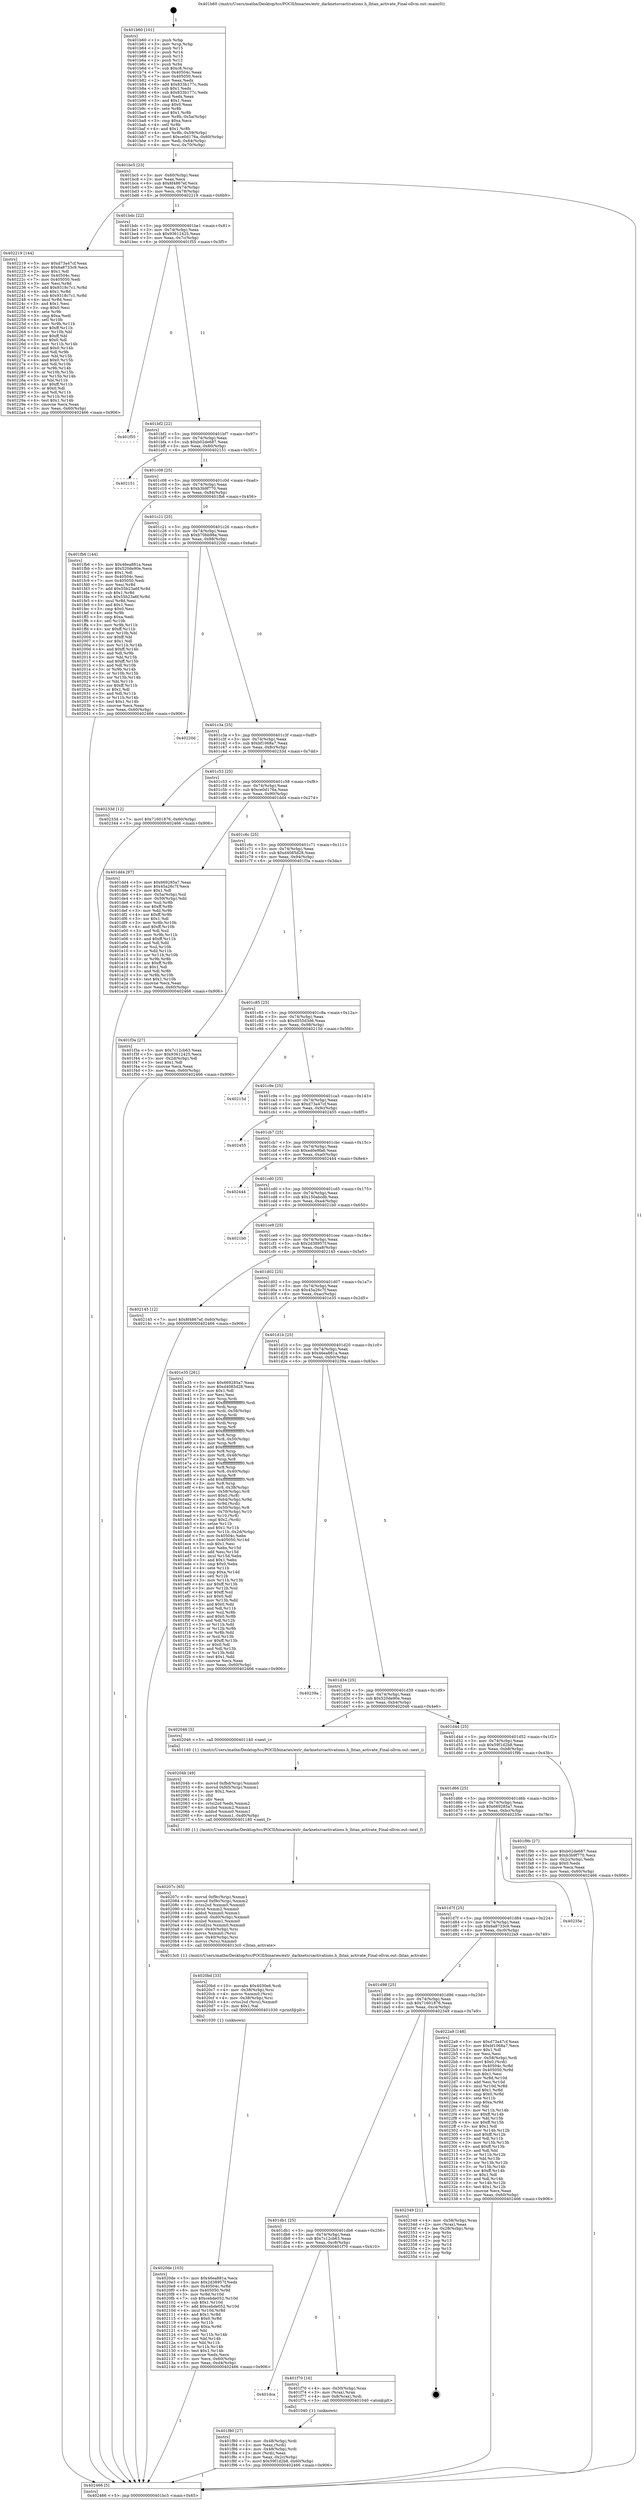 digraph "0x401b60" {
  label = "0x401b60 (/mnt/c/Users/mathe/Desktop/tcc/POCII/binaries/extr_darknetsrcactivations.h_lhtan_activate_Final-ollvm.out::main(0))"
  labelloc = "t"
  node[shape=record]

  Entry [label="",width=0.3,height=0.3,shape=circle,fillcolor=black,style=filled]
  "0x401bc5" [label="{
     0x401bc5 [23]\l
     | [instrs]\l
     &nbsp;&nbsp;0x401bc5 \<+3\>: mov -0x60(%rbp),%eax\l
     &nbsp;&nbsp;0x401bc8 \<+2\>: mov %eax,%ecx\l
     &nbsp;&nbsp;0x401bca \<+6\>: sub $0x8f4867ef,%ecx\l
     &nbsp;&nbsp;0x401bd0 \<+3\>: mov %eax,-0x74(%rbp)\l
     &nbsp;&nbsp;0x401bd3 \<+3\>: mov %ecx,-0x78(%rbp)\l
     &nbsp;&nbsp;0x401bd6 \<+6\>: je 0000000000402219 \<main+0x6b9\>\l
  }"]
  "0x402219" [label="{
     0x402219 [144]\l
     | [instrs]\l
     &nbsp;&nbsp;0x402219 \<+5\>: mov $0xd73a47cf,%eax\l
     &nbsp;&nbsp;0x40221e \<+5\>: mov $0x6a8733c9,%ecx\l
     &nbsp;&nbsp;0x402223 \<+2\>: mov $0x1,%dl\l
     &nbsp;&nbsp;0x402225 \<+7\>: mov 0x40504c,%esi\l
     &nbsp;&nbsp;0x40222c \<+7\>: mov 0x405050,%edi\l
     &nbsp;&nbsp;0x402233 \<+3\>: mov %esi,%r8d\l
     &nbsp;&nbsp;0x402236 \<+7\>: add $0x9318c7c1,%r8d\l
     &nbsp;&nbsp;0x40223d \<+4\>: sub $0x1,%r8d\l
     &nbsp;&nbsp;0x402241 \<+7\>: sub $0x9318c7c1,%r8d\l
     &nbsp;&nbsp;0x402248 \<+4\>: imul %r8d,%esi\l
     &nbsp;&nbsp;0x40224c \<+3\>: and $0x1,%esi\l
     &nbsp;&nbsp;0x40224f \<+3\>: cmp $0x0,%esi\l
     &nbsp;&nbsp;0x402252 \<+4\>: sete %r9b\l
     &nbsp;&nbsp;0x402256 \<+3\>: cmp $0xa,%edi\l
     &nbsp;&nbsp;0x402259 \<+4\>: setl %r10b\l
     &nbsp;&nbsp;0x40225d \<+3\>: mov %r9b,%r11b\l
     &nbsp;&nbsp;0x402260 \<+4\>: xor $0xff,%r11b\l
     &nbsp;&nbsp;0x402264 \<+3\>: mov %r10b,%bl\l
     &nbsp;&nbsp;0x402267 \<+3\>: xor $0xff,%bl\l
     &nbsp;&nbsp;0x40226a \<+3\>: xor $0x0,%dl\l
     &nbsp;&nbsp;0x40226d \<+3\>: mov %r11b,%r14b\l
     &nbsp;&nbsp;0x402270 \<+4\>: and $0x0,%r14b\l
     &nbsp;&nbsp;0x402274 \<+3\>: and %dl,%r9b\l
     &nbsp;&nbsp;0x402277 \<+3\>: mov %bl,%r15b\l
     &nbsp;&nbsp;0x40227a \<+4\>: and $0x0,%r15b\l
     &nbsp;&nbsp;0x40227e \<+3\>: and %dl,%r10b\l
     &nbsp;&nbsp;0x402281 \<+3\>: or %r9b,%r14b\l
     &nbsp;&nbsp;0x402284 \<+3\>: or %r10b,%r15b\l
     &nbsp;&nbsp;0x402287 \<+3\>: xor %r15b,%r14b\l
     &nbsp;&nbsp;0x40228a \<+3\>: or %bl,%r11b\l
     &nbsp;&nbsp;0x40228d \<+4\>: xor $0xff,%r11b\l
     &nbsp;&nbsp;0x402291 \<+3\>: or $0x0,%dl\l
     &nbsp;&nbsp;0x402294 \<+3\>: and %dl,%r11b\l
     &nbsp;&nbsp;0x402297 \<+3\>: or %r11b,%r14b\l
     &nbsp;&nbsp;0x40229a \<+4\>: test $0x1,%r14b\l
     &nbsp;&nbsp;0x40229e \<+3\>: cmovne %ecx,%eax\l
     &nbsp;&nbsp;0x4022a1 \<+3\>: mov %eax,-0x60(%rbp)\l
     &nbsp;&nbsp;0x4022a4 \<+5\>: jmp 0000000000402466 \<main+0x906\>\l
  }"]
  "0x401bdc" [label="{
     0x401bdc [22]\l
     | [instrs]\l
     &nbsp;&nbsp;0x401bdc \<+5\>: jmp 0000000000401be1 \<main+0x81\>\l
     &nbsp;&nbsp;0x401be1 \<+3\>: mov -0x74(%rbp),%eax\l
     &nbsp;&nbsp;0x401be4 \<+5\>: sub $0x93612425,%eax\l
     &nbsp;&nbsp;0x401be9 \<+3\>: mov %eax,-0x7c(%rbp)\l
     &nbsp;&nbsp;0x401bec \<+6\>: je 0000000000401f55 \<main+0x3f5\>\l
  }"]
  Exit [label="",width=0.3,height=0.3,shape=circle,fillcolor=black,style=filled,peripheries=2]
  "0x401f55" [label="{
     0x401f55\l
  }", style=dashed]
  "0x401bf2" [label="{
     0x401bf2 [22]\l
     | [instrs]\l
     &nbsp;&nbsp;0x401bf2 \<+5\>: jmp 0000000000401bf7 \<main+0x97\>\l
     &nbsp;&nbsp;0x401bf7 \<+3\>: mov -0x74(%rbp),%eax\l
     &nbsp;&nbsp;0x401bfa \<+5\>: sub $0xb02de687,%eax\l
     &nbsp;&nbsp;0x401bff \<+3\>: mov %eax,-0x80(%rbp)\l
     &nbsp;&nbsp;0x401c02 \<+6\>: je 0000000000402151 \<main+0x5f1\>\l
  }"]
  "0x4020de" [label="{
     0x4020de [103]\l
     | [instrs]\l
     &nbsp;&nbsp;0x4020de \<+5\>: mov $0x46ea881a,%ecx\l
     &nbsp;&nbsp;0x4020e3 \<+5\>: mov $0x2d38957f,%edx\l
     &nbsp;&nbsp;0x4020e8 \<+8\>: mov 0x40504c,%r8d\l
     &nbsp;&nbsp;0x4020f0 \<+8\>: mov 0x405050,%r9d\l
     &nbsp;&nbsp;0x4020f8 \<+3\>: mov %r8d,%r10d\l
     &nbsp;&nbsp;0x4020fb \<+7\>: sub $0xcebde052,%r10d\l
     &nbsp;&nbsp;0x402102 \<+4\>: sub $0x1,%r10d\l
     &nbsp;&nbsp;0x402106 \<+7\>: add $0xcebde052,%r10d\l
     &nbsp;&nbsp;0x40210d \<+4\>: imul %r10d,%r8d\l
     &nbsp;&nbsp;0x402111 \<+4\>: and $0x1,%r8d\l
     &nbsp;&nbsp;0x402115 \<+4\>: cmp $0x0,%r8d\l
     &nbsp;&nbsp;0x402119 \<+4\>: sete %r11b\l
     &nbsp;&nbsp;0x40211d \<+4\>: cmp $0xa,%r9d\l
     &nbsp;&nbsp;0x402121 \<+3\>: setl %bl\l
     &nbsp;&nbsp;0x402124 \<+3\>: mov %r11b,%r14b\l
     &nbsp;&nbsp;0x402127 \<+3\>: and %bl,%r14b\l
     &nbsp;&nbsp;0x40212a \<+3\>: xor %bl,%r11b\l
     &nbsp;&nbsp;0x40212d \<+3\>: or %r11b,%r14b\l
     &nbsp;&nbsp;0x402130 \<+4\>: test $0x1,%r14b\l
     &nbsp;&nbsp;0x402134 \<+3\>: cmovne %edx,%ecx\l
     &nbsp;&nbsp;0x402137 \<+3\>: mov %ecx,-0x60(%rbp)\l
     &nbsp;&nbsp;0x40213a \<+6\>: mov %eax,-0xd4(%rbp)\l
     &nbsp;&nbsp;0x402140 \<+5\>: jmp 0000000000402466 \<main+0x906\>\l
  }"]
  "0x402151" [label="{
     0x402151\l
  }", style=dashed]
  "0x401c08" [label="{
     0x401c08 [25]\l
     | [instrs]\l
     &nbsp;&nbsp;0x401c08 \<+5\>: jmp 0000000000401c0d \<main+0xad\>\l
     &nbsp;&nbsp;0x401c0d \<+3\>: mov -0x74(%rbp),%eax\l
     &nbsp;&nbsp;0x401c10 \<+5\>: sub $0xb3b9f770,%eax\l
     &nbsp;&nbsp;0x401c15 \<+6\>: mov %eax,-0x84(%rbp)\l
     &nbsp;&nbsp;0x401c1b \<+6\>: je 0000000000401fb6 \<main+0x456\>\l
  }"]
  "0x4020bd" [label="{
     0x4020bd [33]\l
     | [instrs]\l
     &nbsp;&nbsp;0x4020bd \<+10\>: movabs $0x4030e6,%rdi\l
     &nbsp;&nbsp;0x4020c7 \<+4\>: mov -0x38(%rbp),%rsi\l
     &nbsp;&nbsp;0x4020cb \<+4\>: movss %xmm0,(%rsi)\l
     &nbsp;&nbsp;0x4020cf \<+4\>: mov -0x38(%rbp),%rsi\l
     &nbsp;&nbsp;0x4020d3 \<+4\>: cvtss2sd (%rsi),%xmm0\l
     &nbsp;&nbsp;0x4020d7 \<+2\>: mov $0x1,%al\l
     &nbsp;&nbsp;0x4020d9 \<+5\>: call 0000000000401030 \<printf@plt\>\l
     | [calls]\l
     &nbsp;&nbsp;0x401030 \{1\} (unknown)\l
  }"]
  "0x401fb6" [label="{
     0x401fb6 [144]\l
     | [instrs]\l
     &nbsp;&nbsp;0x401fb6 \<+5\>: mov $0x46ea881a,%eax\l
     &nbsp;&nbsp;0x401fbb \<+5\>: mov $0x520de90e,%ecx\l
     &nbsp;&nbsp;0x401fc0 \<+2\>: mov $0x1,%dl\l
     &nbsp;&nbsp;0x401fc2 \<+7\>: mov 0x40504c,%esi\l
     &nbsp;&nbsp;0x401fc9 \<+7\>: mov 0x405050,%edi\l
     &nbsp;&nbsp;0x401fd0 \<+3\>: mov %esi,%r8d\l
     &nbsp;&nbsp;0x401fd3 \<+7\>: add $0x55b23a6f,%r8d\l
     &nbsp;&nbsp;0x401fda \<+4\>: sub $0x1,%r8d\l
     &nbsp;&nbsp;0x401fde \<+7\>: sub $0x55b23a6f,%r8d\l
     &nbsp;&nbsp;0x401fe5 \<+4\>: imul %r8d,%esi\l
     &nbsp;&nbsp;0x401fe9 \<+3\>: and $0x1,%esi\l
     &nbsp;&nbsp;0x401fec \<+3\>: cmp $0x0,%esi\l
     &nbsp;&nbsp;0x401fef \<+4\>: sete %r9b\l
     &nbsp;&nbsp;0x401ff3 \<+3\>: cmp $0xa,%edi\l
     &nbsp;&nbsp;0x401ff6 \<+4\>: setl %r10b\l
     &nbsp;&nbsp;0x401ffa \<+3\>: mov %r9b,%r11b\l
     &nbsp;&nbsp;0x401ffd \<+4\>: xor $0xff,%r11b\l
     &nbsp;&nbsp;0x402001 \<+3\>: mov %r10b,%bl\l
     &nbsp;&nbsp;0x402004 \<+3\>: xor $0xff,%bl\l
     &nbsp;&nbsp;0x402007 \<+3\>: xor $0x1,%dl\l
     &nbsp;&nbsp;0x40200a \<+3\>: mov %r11b,%r14b\l
     &nbsp;&nbsp;0x40200d \<+4\>: and $0xff,%r14b\l
     &nbsp;&nbsp;0x402011 \<+3\>: and %dl,%r9b\l
     &nbsp;&nbsp;0x402014 \<+3\>: mov %bl,%r15b\l
     &nbsp;&nbsp;0x402017 \<+4\>: and $0xff,%r15b\l
     &nbsp;&nbsp;0x40201b \<+3\>: and %dl,%r10b\l
     &nbsp;&nbsp;0x40201e \<+3\>: or %r9b,%r14b\l
     &nbsp;&nbsp;0x402021 \<+3\>: or %r10b,%r15b\l
     &nbsp;&nbsp;0x402024 \<+3\>: xor %r15b,%r14b\l
     &nbsp;&nbsp;0x402027 \<+3\>: or %bl,%r11b\l
     &nbsp;&nbsp;0x40202a \<+4\>: xor $0xff,%r11b\l
     &nbsp;&nbsp;0x40202e \<+3\>: or $0x1,%dl\l
     &nbsp;&nbsp;0x402031 \<+3\>: and %dl,%r11b\l
     &nbsp;&nbsp;0x402034 \<+3\>: or %r11b,%r14b\l
     &nbsp;&nbsp;0x402037 \<+4\>: test $0x1,%r14b\l
     &nbsp;&nbsp;0x40203b \<+3\>: cmovne %ecx,%eax\l
     &nbsp;&nbsp;0x40203e \<+3\>: mov %eax,-0x60(%rbp)\l
     &nbsp;&nbsp;0x402041 \<+5\>: jmp 0000000000402466 \<main+0x906\>\l
  }"]
  "0x401c21" [label="{
     0x401c21 [25]\l
     | [instrs]\l
     &nbsp;&nbsp;0x401c21 \<+5\>: jmp 0000000000401c26 \<main+0xc6\>\l
     &nbsp;&nbsp;0x401c26 \<+3\>: mov -0x74(%rbp),%eax\l
     &nbsp;&nbsp;0x401c29 \<+5\>: sub $0xb70bb98a,%eax\l
     &nbsp;&nbsp;0x401c2e \<+6\>: mov %eax,-0x88(%rbp)\l
     &nbsp;&nbsp;0x401c34 \<+6\>: je 000000000040220d \<main+0x6ad\>\l
  }"]
  "0x40207c" [label="{
     0x40207c [65]\l
     | [instrs]\l
     &nbsp;&nbsp;0x40207c \<+8\>: movsd 0xf9c(%rip),%xmm1\l
     &nbsp;&nbsp;0x402084 \<+8\>: movsd 0xf9c(%rip),%xmm2\l
     &nbsp;&nbsp;0x40208c \<+4\>: cvtss2sd %xmm0,%xmm0\l
     &nbsp;&nbsp;0x402090 \<+4\>: divsd %xmm2,%xmm0\l
     &nbsp;&nbsp;0x402094 \<+4\>: addsd %xmm0,%xmm1\l
     &nbsp;&nbsp;0x402098 \<+8\>: movsd -0xd0(%rbp),%xmm0\l
     &nbsp;&nbsp;0x4020a0 \<+4\>: mulsd %xmm1,%xmm0\l
     &nbsp;&nbsp;0x4020a4 \<+4\>: cvtsd2ss %xmm0,%xmm0\l
     &nbsp;&nbsp;0x4020a8 \<+4\>: mov -0x40(%rbp),%rsi\l
     &nbsp;&nbsp;0x4020ac \<+4\>: movss %xmm0,(%rsi)\l
     &nbsp;&nbsp;0x4020b0 \<+4\>: mov -0x40(%rbp),%rsi\l
     &nbsp;&nbsp;0x4020b4 \<+4\>: movss (%rsi),%xmm0\l
     &nbsp;&nbsp;0x4020b8 \<+5\>: call 00000000004013c0 \<lhtan_activate\>\l
     | [calls]\l
     &nbsp;&nbsp;0x4013c0 \{1\} (/mnt/c/Users/mathe/Desktop/tcc/POCII/binaries/extr_darknetsrcactivations.h_lhtan_activate_Final-ollvm.out::lhtan_activate)\l
  }"]
  "0x40220d" [label="{
     0x40220d\l
  }", style=dashed]
  "0x401c3a" [label="{
     0x401c3a [25]\l
     | [instrs]\l
     &nbsp;&nbsp;0x401c3a \<+5\>: jmp 0000000000401c3f \<main+0xdf\>\l
     &nbsp;&nbsp;0x401c3f \<+3\>: mov -0x74(%rbp),%eax\l
     &nbsp;&nbsp;0x401c42 \<+5\>: sub $0xbf1068a7,%eax\l
     &nbsp;&nbsp;0x401c47 \<+6\>: mov %eax,-0x8c(%rbp)\l
     &nbsp;&nbsp;0x401c4d \<+6\>: je 000000000040233d \<main+0x7dd\>\l
  }"]
  "0x40204b" [label="{
     0x40204b [49]\l
     | [instrs]\l
     &nbsp;&nbsp;0x40204b \<+8\>: movsd 0xfbd(%rip),%xmm0\l
     &nbsp;&nbsp;0x402053 \<+8\>: movsd 0xfd5(%rip),%xmm1\l
     &nbsp;&nbsp;0x40205b \<+5\>: mov $0x2,%ecx\l
     &nbsp;&nbsp;0x402060 \<+1\>: cltd\l
     &nbsp;&nbsp;0x402061 \<+2\>: idiv %ecx\l
     &nbsp;&nbsp;0x402063 \<+4\>: cvtsi2sd %edx,%xmm2\l
     &nbsp;&nbsp;0x402067 \<+4\>: mulsd %xmm2,%xmm1\l
     &nbsp;&nbsp;0x40206b \<+4\>: addsd %xmm0,%xmm1\l
     &nbsp;&nbsp;0x40206f \<+8\>: movsd %xmm1,-0xd0(%rbp)\l
     &nbsp;&nbsp;0x402077 \<+5\>: call 0000000000401180 \<next_f\>\l
     | [calls]\l
     &nbsp;&nbsp;0x401180 \{1\} (/mnt/c/Users/mathe/Desktop/tcc/POCII/binaries/extr_darknetsrcactivations.h_lhtan_activate_Final-ollvm.out::next_f)\l
  }"]
  "0x40233d" [label="{
     0x40233d [12]\l
     | [instrs]\l
     &nbsp;&nbsp;0x40233d \<+7\>: movl $0x71601876,-0x60(%rbp)\l
     &nbsp;&nbsp;0x402344 \<+5\>: jmp 0000000000402466 \<main+0x906\>\l
  }"]
  "0x401c53" [label="{
     0x401c53 [25]\l
     | [instrs]\l
     &nbsp;&nbsp;0x401c53 \<+5\>: jmp 0000000000401c58 \<main+0xf8\>\l
     &nbsp;&nbsp;0x401c58 \<+3\>: mov -0x74(%rbp),%eax\l
     &nbsp;&nbsp;0x401c5b \<+5\>: sub $0xce0d176a,%eax\l
     &nbsp;&nbsp;0x401c60 \<+6\>: mov %eax,-0x90(%rbp)\l
     &nbsp;&nbsp;0x401c66 \<+6\>: je 0000000000401dd4 \<main+0x274\>\l
  }"]
  "0x401f80" [label="{
     0x401f80 [27]\l
     | [instrs]\l
     &nbsp;&nbsp;0x401f80 \<+4\>: mov -0x48(%rbp),%rdi\l
     &nbsp;&nbsp;0x401f84 \<+2\>: mov %eax,(%rdi)\l
     &nbsp;&nbsp;0x401f86 \<+4\>: mov -0x48(%rbp),%rdi\l
     &nbsp;&nbsp;0x401f8a \<+2\>: mov (%rdi),%eax\l
     &nbsp;&nbsp;0x401f8c \<+3\>: mov %eax,-0x2c(%rbp)\l
     &nbsp;&nbsp;0x401f8f \<+7\>: movl $0x59f1d2b8,-0x60(%rbp)\l
     &nbsp;&nbsp;0x401f96 \<+5\>: jmp 0000000000402466 \<main+0x906\>\l
  }"]
  "0x401dd4" [label="{
     0x401dd4 [97]\l
     | [instrs]\l
     &nbsp;&nbsp;0x401dd4 \<+5\>: mov $0x669285a7,%eax\l
     &nbsp;&nbsp;0x401dd9 \<+5\>: mov $0x45a26c7f,%ecx\l
     &nbsp;&nbsp;0x401dde \<+2\>: mov $0x1,%dl\l
     &nbsp;&nbsp;0x401de0 \<+4\>: mov -0x5a(%rbp),%sil\l
     &nbsp;&nbsp;0x401de4 \<+4\>: mov -0x59(%rbp),%dil\l
     &nbsp;&nbsp;0x401de8 \<+3\>: mov %sil,%r8b\l
     &nbsp;&nbsp;0x401deb \<+4\>: xor $0xff,%r8b\l
     &nbsp;&nbsp;0x401def \<+3\>: mov %dil,%r9b\l
     &nbsp;&nbsp;0x401df2 \<+4\>: xor $0xff,%r9b\l
     &nbsp;&nbsp;0x401df6 \<+3\>: xor $0x1,%dl\l
     &nbsp;&nbsp;0x401df9 \<+3\>: mov %r8b,%r10b\l
     &nbsp;&nbsp;0x401dfc \<+4\>: and $0xff,%r10b\l
     &nbsp;&nbsp;0x401e00 \<+3\>: and %dl,%sil\l
     &nbsp;&nbsp;0x401e03 \<+3\>: mov %r9b,%r11b\l
     &nbsp;&nbsp;0x401e06 \<+4\>: and $0xff,%r11b\l
     &nbsp;&nbsp;0x401e0a \<+3\>: and %dl,%dil\l
     &nbsp;&nbsp;0x401e0d \<+3\>: or %sil,%r10b\l
     &nbsp;&nbsp;0x401e10 \<+3\>: or %dil,%r11b\l
     &nbsp;&nbsp;0x401e13 \<+3\>: xor %r11b,%r10b\l
     &nbsp;&nbsp;0x401e16 \<+3\>: or %r9b,%r8b\l
     &nbsp;&nbsp;0x401e19 \<+4\>: xor $0xff,%r8b\l
     &nbsp;&nbsp;0x401e1d \<+3\>: or $0x1,%dl\l
     &nbsp;&nbsp;0x401e20 \<+3\>: and %dl,%r8b\l
     &nbsp;&nbsp;0x401e23 \<+3\>: or %r8b,%r10b\l
     &nbsp;&nbsp;0x401e26 \<+4\>: test $0x1,%r10b\l
     &nbsp;&nbsp;0x401e2a \<+3\>: cmovne %ecx,%eax\l
     &nbsp;&nbsp;0x401e2d \<+3\>: mov %eax,-0x60(%rbp)\l
     &nbsp;&nbsp;0x401e30 \<+5\>: jmp 0000000000402466 \<main+0x906\>\l
  }"]
  "0x401c6c" [label="{
     0x401c6c [25]\l
     | [instrs]\l
     &nbsp;&nbsp;0x401c6c \<+5\>: jmp 0000000000401c71 \<main+0x111\>\l
     &nbsp;&nbsp;0x401c71 \<+3\>: mov -0x74(%rbp),%eax\l
     &nbsp;&nbsp;0x401c74 \<+5\>: sub $0xd4085d28,%eax\l
     &nbsp;&nbsp;0x401c79 \<+6\>: mov %eax,-0x94(%rbp)\l
     &nbsp;&nbsp;0x401c7f \<+6\>: je 0000000000401f3a \<main+0x3da\>\l
  }"]
  "0x402466" [label="{
     0x402466 [5]\l
     | [instrs]\l
     &nbsp;&nbsp;0x402466 \<+5\>: jmp 0000000000401bc5 \<main+0x65\>\l
  }"]
  "0x401b60" [label="{
     0x401b60 [101]\l
     | [instrs]\l
     &nbsp;&nbsp;0x401b60 \<+1\>: push %rbp\l
     &nbsp;&nbsp;0x401b61 \<+3\>: mov %rsp,%rbp\l
     &nbsp;&nbsp;0x401b64 \<+2\>: push %r15\l
     &nbsp;&nbsp;0x401b66 \<+2\>: push %r14\l
     &nbsp;&nbsp;0x401b68 \<+2\>: push %r13\l
     &nbsp;&nbsp;0x401b6a \<+2\>: push %r12\l
     &nbsp;&nbsp;0x401b6c \<+1\>: push %rbx\l
     &nbsp;&nbsp;0x401b6d \<+7\>: sub $0xc8,%rsp\l
     &nbsp;&nbsp;0x401b74 \<+7\>: mov 0x40504c,%eax\l
     &nbsp;&nbsp;0x401b7b \<+7\>: mov 0x405050,%ecx\l
     &nbsp;&nbsp;0x401b82 \<+2\>: mov %eax,%edx\l
     &nbsp;&nbsp;0x401b84 \<+6\>: add $0x833b177c,%edx\l
     &nbsp;&nbsp;0x401b8a \<+3\>: sub $0x1,%edx\l
     &nbsp;&nbsp;0x401b8d \<+6\>: sub $0x833b177c,%edx\l
     &nbsp;&nbsp;0x401b93 \<+3\>: imul %edx,%eax\l
     &nbsp;&nbsp;0x401b96 \<+3\>: and $0x1,%eax\l
     &nbsp;&nbsp;0x401b99 \<+3\>: cmp $0x0,%eax\l
     &nbsp;&nbsp;0x401b9c \<+4\>: sete %r8b\l
     &nbsp;&nbsp;0x401ba0 \<+4\>: and $0x1,%r8b\l
     &nbsp;&nbsp;0x401ba4 \<+4\>: mov %r8b,-0x5a(%rbp)\l
     &nbsp;&nbsp;0x401ba8 \<+3\>: cmp $0xa,%ecx\l
     &nbsp;&nbsp;0x401bab \<+4\>: setl %r8b\l
     &nbsp;&nbsp;0x401baf \<+4\>: and $0x1,%r8b\l
     &nbsp;&nbsp;0x401bb3 \<+4\>: mov %r8b,-0x59(%rbp)\l
     &nbsp;&nbsp;0x401bb7 \<+7\>: movl $0xce0d176a,-0x60(%rbp)\l
     &nbsp;&nbsp;0x401bbe \<+3\>: mov %edi,-0x64(%rbp)\l
     &nbsp;&nbsp;0x401bc1 \<+4\>: mov %rsi,-0x70(%rbp)\l
  }"]
  "0x401dca" [label="{
     0x401dca\l
  }", style=dashed]
  "0x401f3a" [label="{
     0x401f3a [27]\l
     | [instrs]\l
     &nbsp;&nbsp;0x401f3a \<+5\>: mov $0x7c12cb63,%eax\l
     &nbsp;&nbsp;0x401f3f \<+5\>: mov $0x93612425,%ecx\l
     &nbsp;&nbsp;0x401f44 \<+3\>: mov -0x2d(%rbp),%dl\l
     &nbsp;&nbsp;0x401f47 \<+3\>: test $0x1,%dl\l
     &nbsp;&nbsp;0x401f4a \<+3\>: cmovne %ecx,%eax\l
     &nbsp;&nbsp;0x401f4d \<+3\>: mov %eax,-0x60(%rbp)\l
     &nbsp;&nbsp;0x401f50 \<+5\>: jmp 0000000000402466 \<main+0x906\>\l
  }"]
  "0x401c85" [label="{
     0x401c85 [25]\l
     | [instrs]\l
     &nbsp;&nbsp;0x401c85 \<+5\>: jmp 0000000000401c8a \<main+0x12a\>\l
     &nbsp;&nbsp;0x401c8a \<+3\>: mov -0x74(%rbp),%eax\l
     &nbsp;&nbsp;0x401c8d \<+5\>: sub $0xd555d3d6,%eax\l
     &nbsp;&nbsp;0x401c92 \<+6\>: mov %eax,-0x98(%rbp)\l
     &nbsp;&nbsp;0x401c98 \<+6\>: je 000000000040215d \<main+0x5fd\>\l
  }"]
  "0x401f70" [label="{
     0x401f70 [16]\l
     | [instrs]\l
     &nbsp;&nbsp;0x401f70 \<+4\>: mov -0x50(%rbp),%rax\l
     &nbsp;&nbsp;0x401f74 \<+3\>: mov (%rax),%rax\l
     &nbsp;&nbsp;0x401f77 \<+4\>: mov 0x8(%rax),%rdi\l
     &nbsp;&nbsp;0x401f7b \<+5\>: call 0000000000401040 \<atoi@plt\>\l
     | [calls]\l
     &nbsp;&nbsp;0x401040 \{1\} (unknown)\l
  }"]
  "0x40215d" [label="{
     0x40215d\l
  }", style=dashed]
  "0x401c9e" [label="{
     0x401c9e [25]\l
     | [instrs]\l
     &nbsp;&nbsp;0x401c9e \<+5\>: jmp 0000000000401ca3 \<main+0x143\>\l
     &nbsp;&nbsp;0x401ca3 \<+3\>: mov -0x74(%rbp),%eax\l
     &nbsp;&nbsp;0x401ca6 \<+5\>: sub $0xd73a47cf,%eax\l
     &nbsp;&nbsp;0x401cab \<+6\>: mov %eax,-0x9c(%rbp)\l
     &nbsp;&nbsp;0x401cb1 \<+6\>: je 0000000000402455 \<main+0x8f5\>\l
  }"]
  "0x401db1" [label="{
     0x401db1 [25]\l
     | [instrs]\l
     &nbsp;&nbsp;0x401db1 \<+5\>: jmp 0000000000401db6 \<main+0x256\>\l
     &nbsp;&nbsp;0x401db6 \<+3\>: mov -0x74(%rbp),%eax\l
     &nbsp;&nbsp;0x401db9 \<+5\>: sub $0x7c12cb63,%eax\l
     &nbsp;&nbsp;0x401dbe \<+6\>: mov %eax,-0xc8(%rbp)\l
     &nbsp;&nbsp;0x401dc4 \<+6\>: je 0000000000401f70 \<main+0x410\>\l
  }"]
  "0x402455" [label="{
     0x402455\l
  }", style=dashed]
  "0x401cb7" [label="{
     0x401cb7 [25]\l
     | [instrs]\l
     &nbsp;&nbsp;0x401cb7 \<+5\>: jmp 0000000000401cbc \<main+0x15c\>\l
     &nbsp;&nbsp;0x401cbc \<+3\>: mov -0x74(%rbp),%eax\l
     &nbsp;&nbsp;0x401cbf \<+5\>: sub $0xed0e9fa6,%eax\l
     &nbsp;&nbsp;0x401cc4 \<+6\>: mov %eax,-0xa0(%rbp)\l
     &nbsp;&nbsp;0x401cca \<+6\>: je 0000000000402444 \<main+0x8e4\>\l
  }"]
  "0x402349" [label="{
     0x402349 [21]\l
     | [instrs]\l
     &nbsp;&nbsp;0x402349 \<+4\>: mov -0x58(%rbp),%rax\l
     &nbsp;&nbsp;0x40234d \<+2\>: mov (%rax),%eax\l
     &nbsp;&nbsp;0x40234f \<+4\>: lea -0x28(%rbp),%rsp\l
     &nbsp;&nbsp;0x402353 \<+1\>: pop %rbx\l
     &nbsp;&nbsp;0x402354 \<+2\>: pop %r12\l
     &nbsp;&nbsp;0x402356 \<+2\>: pop %r13\l
     &nbsp;&nbsp;0x402358 \<+2\>: pop %r14\l
     &nbsp;&nbsp;0x40235a \<+2\>: pop %r15\l
     &nbsp;&nbsp;0x40235c \<+1\>: pop %rbp\l
     &nbsp;&nbsp;0x40235d \<+1\>: ret\l
  }"]
  "0x402444" [label="{
     0x402444\l
  }", style=dashed]
  "0x401cd0" [label="{
     0x401cd0 [25]\l
     | [instrs]\l
     &nbsp;&nbsp;0x401cd0 \<+5\>: jmp 0000000000401cd5 \<main+0x175\>\l
     &nbsp;&nbsp;0x401cd5 \<+3\>: mov -0x74(%rbp),%eax\l
     &nbsp;&nbsp;0x401cd8 \<+5\>: sub $0x150abcdb,%eax\l
     &nbsp;&nbsp;0x401cdd \<+6\>: mov %eax,-0xa4(%rbp)\l
     &nbsp;&nbsp;0x401ce3 \<+6\>: je 00000000004021b0 \<main+0x650\>\l
  }"]
  "0x401d98" [label="{
     0x401d98 [25]\l
     | [instrs]\l
     &nbsp;&nbsp;0x401d98 \<+5\>: jmp 0000000000401d9d \<main+0x23d\>\l
     &nbsp;&nbsp;0x401d9d \<+3\>: mov -0x74(%rbp),%eax\l
     &nbsp;&nbsp;0x401da0 \<+5\>: sub $0x71601876,%eax\l
     &nbsp;&nbsp;0x401da5 \<+6\>: mov %eax,-0xc4(%rbp)\l
     &nbsp;&nbsp;0x401dab \<+6\>: je 0000000000402349 \<main+0x7e9\>\l
  }"]
  "0x4021b0" [label="{
     0x4021b0\l
  }", style=dashed]
  "0x401ce9" [label="{
     0x401ce9 [25]\l
     | [instrs]\l
     &nbsp;&nbsp;0x401ce9 \<+5\>: jmp 0000000000401cee \<main+0x18e\>\l
     &nbsp;&nbsp;0x401cee \<+3\>: mov -0x74(%rbp),%eax\l
     &nbsp;&nbsp;0x401cf1 \<+5\>: sub $0x2d38957f,%eax\l
     &nbsp;&nbsp;0x401cf6 \<+6\>: mov %eax,-0xa8(%rbp)\l
     &nbsp;&nbsp;0x401cfc \<+6\>: je 0000000000402145 \<main+0x5e5\>\l
  }"]
  "0x4022a9" [label="{
     0x4022a9 [148]\l
     | [instrs]\l
     &nbsp;&nbsp;0x4022a9 \<+5\>: mov $0xd73a47cf,%eax\l
     &nbsp;&nbsp;0x4022ae \<+5\>: mov $0xbf1068a7,%ecx\l
     &nbsp;&nbsp;0x4022b3 \<+2\>: mov $0x1,%dl\l
     &nbsp;&nbsp;0x4022b5 \<+2\>: xor %esi,%esi\l
     &nbsp;&nbsp;0x4022b7 \<+4\>: mov -0x58(%rbp),%rdi\l
     &nbsp;&nbsp;0x4022bb \<+6\>: movl $0x0,(%rdi)\l
     &nbsp;&nbsp;0x4022c1 \<+8\>: mov 0x40504c,%r8d\l
     &nbsp;&nbsp;0x4022c9 \<+8\>: mov 0x405050,%r9d\l
     &nbsp;&nbsp;0x4022d1 \<+3\>: sub $0x1,%esi\l
     &nbsp;&nbsp;0x4022d4 \<+3\>: mov %r8d,%r10d\l
     &nbsp;&nbsp;0x4022d7 \<+3\>: add %esi,%r10d\l
     &nbsp;&nbsp;0x4022da \<+4\>: imul %r10d,%r8d\l
     &nbsp;&nbsp;0x4022de \<+4\>: and $0x1,%r8d\l
     &nbsp;&nbsp;0x4022e2 \<+4\>: cmp $0x0,%r8d\l
     &nbsp;&nbsp;0x4022e6 \<+4\>: sete %r11b\l
     &nbsp;&nbsp;0x4022ea \<+4\>: cmp $0xa,%r9d\l
     &nbsp;&nbsp;0x4022ee \<+3\>: setl %bl\l
     &nbsp;&nbsp;0x4022f1 \<+3\>: mov %r11b,%r14b\l
     &nbsp;&nbsp;0x4022f4 \<+4\>: xor $0xff,%r14b\l
     &nbsp;&nbsp;0x4022f8 \<+3\>: mov %bl,%r15b\l
     &nbsp;&nbsp;0x4022fb \<+4\>: xor $0xff,%r15b\l
     &nbsp;&nbsp;0x4022ff \<+3\>: xor $0x1,%dl\l
     &nbsp;&nbsp;0x402302 \<+3\>: mov %r14b,%r12b\l
     &nbsp;&nbsp;0x402305 \<+4\>: and $0xff,%r12b\l
     &nbsp;&nbsp;0x402309 \<+3\>: and %dl,%r11b\l
     &nbsp;&nbsp;0x40230c \<+3\>: mov %r15b,%r13b\l
     &nbsp;&nbsp;0x40230f \<+4\>: and $0xff,%r13b\l
     &nbsp;&nbsp;0x402313 \<+2\>: and %dl,%bl\l
     &nbsp;&nbsp;0x402315 \<+3\>: or %r11b,%r12b\l
     &nbsp;&nbsp;0x402318 \<+3\>: or %bl,%r13b\l
     &nbsp;&nbsp;0x40231b \<+3\>: xor %r13b,%r12b\l
     &nbsp;&nbsp;0x40231e \<+3\>: or %r15b,%r14b\l
     &nbsp;&nbsp;0x402321 \<+4\>: xor $0xff,%r14b\l
     &nbsp;&nbsp;0x402325 \<+3\>: or $0x1,%dl\l
     &nbsp;&nbsp;0x402328 \<+3\>: and %dl,%r14b\l
     &nbsp;&nbsp;0x40232b \<+3\>: or %r14b,%r12b\l
     &nbsp;&nbsp;0x40232e \<+4\>: test $0x1,%r12b\l
     &nbsp;&nbsp;0x402332 \<+3\>: cmovne %ecx,%eax\l
     &nbsp;&nbsp;0x402335 \<+3\>: mov %eax,-0x60(%rbp)\l
     &nbsp;&nbsp;0x402338 \<+5\>: jmp 0000000000402466 \<main+0x906\>\l
  }"]
  "0x402145" [label="{
     0x402145 [12]\l
     | [instrs]\l
     &nbsp;&nbsp;0x402145 \<+7\>: movl $0x8f4867ef,-0x60(%rbp)\l
     &nbsp;&nbsp;0x40214c \<+5\>: jmp 0000000000402466 \<main+0x906\>\l
  }"]
  "0x401d02" [label="{
     0x401d02 [25]\l
     | [instrs]\l
     &nbsp;&nbsp;0x401d02 \<+5\>: jmp 0000000000401d07 \<main+0x1a7\>\l
     &nbsp;&nbsp;0x401d07 \<+3\>: mov -0x74(%rbp),%eax\l
     &nbsp;&nbsp;0x401d0a \<+5\>: sub $0x45a26c7f,%eax\l
     &nbsp;&nbsp;0x401d0f \<+6\>: mov %eax,-0xac(%rbp)\l
     &nbsp;&nbsp;0x401d15 \<+6\>: je 0000000000401e35 \<main+0x2d5\>\l
  }"]
  "0x401d7f" [label="{
     0x401d7f [25]\l
     | [instrs]\l
     &nbsp;&nbsp;0x401d7f \<+5\>: jmp 0000000000401d84 \<main+0x224\>\l
     &nbsp;&nbsp;0x401d84 \<+3\>: mov -0x74(%rbp),%eax\l
     &nbsp;&nbsp;0x401d87 \<+5\>: sub $0x6a8733c9,%eax\l
     &nbsp;&nbsp;0x401d8c \<+6\>: mov %eax,-0xc0(%rbp)\l
     &nbsp;&nbsp;0x401d92 \<+6\>: je 00000000004022a9 \<main+0x749\>\l
  }"]
  "0x401e35" [label="{
     0x401e35 [261]\l
     | [instrs]\l
     &nbsp;&nbsp;0x401e35 \<+5\>: mov $0x669285a7,%eax\l
     &nbsp;&nbsp;0x401e3a \<+5\>: mov $0xd4085d28,%ecx\l
     &nbsp;&nbsp;0x401e3f \<+2\>: mov $0x1,%dl\l
     &nbsp;&nbsp;0x401e41 \<+2\>: xor %esi,%esi\l
     &nbsp;&nbsp;0x401e43 \<+3\>: mov %rsp,%rdi\l
     &nbsp;&nbsp;0x401e46 \<+4\>: add $0xfffffffffffffff0,%rdi\l
     &nbsp;&nbsp;0x401e4a \<+3\>: mov %rdi,%rsp\l
     &nbsp;&nbsp;0x401e4d \<+4\>: mov %rdi,-0x58(%rbp)\l
     &nbsp;&nbsp;0x401e51 \<+3\>: mov %rsp,%rdi\l
     &nbsp;&nbsp;0x401e54 \<+4\>: add $0xfffffffffffffff0,%rdi\l
     &nbsp;&nbsp;0x401e58 \<+3\>: mov %rdi,%rsp\l
     &nbsp;&nbsp;0x401e5b \<+3\>: mov %rsp,%r8\l
     &nbsp;&nbsp;0x401e5e \<+4\>: add $0xfffffffffffffff0,%r8\l
     &nbsp;&nbsp;0x401e62 \<+3\>: mov %r8,%rsp\l
     &nbsp;&nbsp;0x401e65 \<+4\>: mov %r8,-0x50(%rbp)\l
     &nbsp;&nbsp;0x401e69 \<+3\>: mov %rsp,%r8\l
     &nbsp;&nbsp;0x401e6c \<+4\>: add $0xfffffffffffffff0,%r8\l
     &nbsp;&nbsp;0x401e70 \<+3\>: mov %r8,%rsp\l
     &nbsp;&nbsp;0x401e73 \<+4\>: mov %r8,-0x48(%rbp)\l
     &nbsp;&nbsp;0x401e77 \<+3\>: mov %rsp,%r8\l
     &nbsp;&nbsp;0x401e7a \<+4\>: add $0xfffffffffffffff0,%r8\l
     &nbsp;&nbsp;0x401e7e \<+3\>: mov %r8,%rsp\l
     &nbsp;&nbsp;0x401e81 \<+4\>: mov %r8,-0x40(%rbp)\l
     &nbsp;&nbsp;0x401e85 \<+3\>: mov %rsp,%r8\l
     &nbsp;&nbsp;0x401e88 \<+4\>: add $0xfffffffffffffff0,%r8\l
     &nbsp;&nbsp;0x401e8c \<+3\>: mov %r8,%rsp\l
     &nbsp;&nbsp;0x401e8f \<+4\>: mov %r8,-0x38(%rbp)\l
     &nbsp;&nbsp;0x401e93 \<+4\>: mov -0x58(%rbp),%r8\l
     &nbsp;&nbsp;0x401e97 \<+7\>: movl $0x0,(%r8)\l
     &nbsp;&nbsp;0x401e9e \<+4\>: mov -0x64(%rbp),%r9d\l
     &nbsp;&nbsp;0x401ea2 \<+3\>: mov %r9d,(%rdi)\l
     &nbsp;&nbsp;0x401ea5 \<+4\>: mov -0x50(%rbp),%r8\l
     &nbsp;&nbsp;0x401ea9 \<+4\>: mov -0x70(%rbp),%r10\l
     &nbsp;&nbsp;0x401ead \<+3\>: mov %r10,(%r8)\l
     &nbsp;&nbsp;0x401eb0 \<+3\>: cmpl $0x2,(%rdi)\l
     &nbsp;&nbsp;0x401eb3 \<+4\>: setne %r11b\l
     &nbsp;&nbsp;0x401eb7 \<+4\>: and $0x1,%r11b\l
     &nbsp;&nbsp;0x401ebb \<+4\>: mov %r11b,-0x2d(%rbp)\l
     &nbsp;&nbsp;0x401ebf \<+7\>: mov 0x40504c,%ebx\l
     &nbsp;&nbsp;0x401ec6 \<+8\>: mov 0x405050,%r14d\l
     &nbsp;&nbsp;0x401ece \<+3\>: sub $0x1,%esi\l
     &nbsp;&nbsp;0x401ed1 \<+3\>: mov %ebx,%r15d\l
     &nbsp;&nbsp;0x401ed4 \<+3\>: add %esi,%r15d\l
     &nbsp;&nbsp;0x401ed7 \<+4\>: imul %r15d,%ebx\l
     &nbsp;&nbsp;0x401edb \<+3\>: and $0x1,%ebx\l
     &nbsp;&nbsp;0x401ede \<+3\>: cmp $0x0,%ebx\l
     &nbsp;&nbsp;0x401ee1 \<+4\>: sete %r11b\l
     &nbsp;&nbsp;0x401ee5 \<+4\>: cmp $0xa,%r14d\l
     &nbsp;&nbsp;0x401ee9 \<+4\>: setl %r12b\l
     &nbsp;&nbsp;0x401eed \<+3\>: mov %r11b,%r13b\l
     &nbsp;&nbsp;0x401ef0 \<+4\>: xor $0xff,%r13b\l
     &nbsp;&nbsp;0x401ef4 \<+3\>: mov %r12b,%sil\l
     &nbsp;&nbsp;0x401ef7 \<+4\>: xor $0xff,%sil\l
     &nbsp;&nbsp;0x401efb \<+3\>: xor $0x0,%dl\l
     &nbsp;&nbsp;0x401efe \<+3\>: mov %r13b,%dil\l
     &nbsp;&nbsp;0x401f01 \<+4\>: and $0x0,%dil\l
     &nbsp;&nbsp;0x401f05 \<+3\>: and %dl,%r11b\l
     &nbsp;&nbsp;0x401f08 \<+3\>: mov %sil,%r8b\l
     &nbsp;&nbsp;0x401f0b \<+4\>: and $0x0,%r8b\l
     &nbsp;&nbsp;0x401f0f \<+3\>: and %dl,%r12b\l
     &nbsp;&nbsp;0x401f12 \<+3\>: or %r11b,%dil\l
     &nbsp;&nbsp;0x401f15 \<+3\>: or %r12b,%r8b\l
     &nbsp;&nbsp;0x401f18 \<+3\>: xor %r8b,%dil\l
     &nbsp;&nbsp;0x401f1b \<+3\>: or %sil,%r13b\l
     &nbsp;&nbsp;0x401f1e \<+4\>: xor $0xff,%r13b\l
     &nbsp;&nbsp;0x401f22 \<+3\>: or $0x0,%dl\l
     &nbsp;&nbsp;0x401f25 \<+3\>: and %dl,%r13b\l
     &nbsp;&nbsp;0x401f28 \<+3\>: or %r13b,%dil\l
     &nbsp;&nbsp;0x401f2b \<+4\>: test $0x1,%dil\l
     &nbsp;&nbsp;0x401f2f \<+3\>: cmovne %ecx,%eax\l
     &nbsp;&nbsp;0x401f32 \<+3\>: mov %eax,-0x60(%rbp)\l
     &nbsp;&nbsp;0x401f35 \<+5\>: jmp 0000000000402466 \<main+0x906\>\l
  }"]
  "0x401d1b" [label="{
     0x401d1b [25]\l
     | [instrs]\l
     &nbsp;&nbsp;0x401d1b \<+5\>: jmp 0000000000401d20 \<main+0x1c0\>\l
     &nbsp;&nbsp;0x401d20 \<+3\>: mov -0x74(%rbp),%eax\l
     &nbsp;&nbsp;0x401d23 \<+5\>: sub $0x46ea881a,%eax\l
     &nbsp;&nbsp;0x401d28 \<+6\>: mov %eax,-0xb0(%rbp)\l
     &nbsp;&nbsp;0x401d2e \<+6\>: je 000000000040239a \<main+0x83a\>\l
  }"]
  "0x40235e" [label="{
     0x40235e\l
  }", style=dashed]
  "0x401d66" [label="{
     0x401d66 [25]\l
     | [instrs]\l
     &nbsp;&nbsp;0x401d66 \<+5\>: jmp 0000000000401d6b \<main+0x20b\>\l
     &nbsp;&nbsp;0x401d6b \<+3\>: mov -0x74(%rbp),%eax\l
     &nbsp;&nbsp;0x401d6e \<+5\>: sub $0x669285a7,%eax\l
     &nbsp;&nbsp;0x401d73 \<+6\>: mov %eax,-0xbc(%rbp)\l
     &nbsp;&nbsp;0x401d79 \<+6\>: je 000000000040235e \<main+0x7fe\>\l
  }"]
  "0x40239a" [label="{
     0x40239a\l
  }", style=dashed]
  "0x401d34" [label="{
     0x401d34 [25]\l
     | [instrs]\l
     &nbsp;&nbsp;0x401d34 \<+5\>: jmp 0000000000401d39 \<main+0x1d9\>\l
     &nbsp;&nbsp;0x401d39 \<+3\>: mov -0x74(%rbp),%eax\l
     &nbsp;&nbsp;0x401d3c \<+5\>: sub $0x520de90e,%eax\l
     &nbsp;&nbsp;0x401d41 \<+6\>: mov %eax,-0xb4(%rbp)\l
     &nbsp;&nbsp;0x401d47 \<+6\>: je 0000000000402046 \<main+0x4e6\>\l
  }"]
  "0x401f9b" [label="{
     0x401f9b [27]\l
     | [instrs]\l
     &nbsp;&nbsp;0x401f9b \<+5\>: mov $0xb02de687,%eax\l
     &nbsp;&nbsp;0x401fa0 \<+5\>: mov $0xb3b9f770,%ecx\l
     &nbsp;&nbsp;0x401fa5 \<+3\>: mov -0x2c(%rbp),%edx\l
     &nbsp;&nbsp;0x401fa8 \<+3\>: cmp $0x0,%edx\l
     &nbsp;&nbsp;0x401fab \<+3\>: cmove %ecx,%eax\l
     &nbsp;&nbsp;0x401fae \<+3\>: mov %eax,-0x60(%rbp)\l
     &nbsp;&nbsp;0x401fb1 \<+5\>: jmp 0000000000402466 \<main+0x906\>\l
  }"]
  "0x402046" [label="{
     0x402046 [5]\l
     | [instrs]\l
     &nbsp;&nbsp;0x402046 \<+5\>: call 0000000000401140 \<next_i\>\l
     | [calls]\l
     &nbsp;&nbsp;0x401140 \{1\} (/mnt/c/Users/mathe/Desktop/tcc/POCII/binaries/extr_darknetsrcactivations.h_lhtan_activate_Final-ollvm.out::next_i)\l
  }"]
  "0x401d4d" [label="{
     0x401d4d [25]\l
     | [instrs]\l
     &nbsp;&nbsp;0x401d4d \<+5\>: jmp 0000000000401d52 \<main+0x1f2\>\l
     &nbsp;&nbsp;0x401d52 \<+3\>: mov -0x74(%rbp),%eax\l
     &nbsp;&nbsp;0x401d55 \<+5\>: sub $0x59f1d2b8,%eax\l
     &nbsp;&nbsp;0x401d5a \<+6\>: mov %eax,-0xb8(%rbp)\l
     &nbsp;&nbsp;0x401d60 \<+6\>: je 0000000000401f9b \<main+0x43b\>\l
  }"]
  Entry -> "0x401b60" [label=" 1"]
  "0x401bc5" -> "0x402219" [label=" 1"]
  "0x401bc5" -> "0x401bdc" [label=" 11"]
  "0x402349" -> Exit [label=" 1"]
  "0x401bdc" -> "0x401f55" [label=" 0"]
  "0x401bdc" -> "0x401bf2" [label=" 11"]
  "0x40233d" -> "0x402466" [label=" 1"]
  "0x401bf2" -> "0x402151" [label=" 0"]
  "0x401bf2" -> "0x401c08" [label=" 11"]
  "0x4022a9" -> "0x402466" [label=" 1"]
  "0x401c08" -> "0x401fb6" [label=" 1"]
  "0x401c08" -> "0x401c21" [label=" 10"]
  "0x402219" -> "0x402466" [label=" 1"]
  "0x401c21" -> "0x40220d" [label=" 0"]
  "0x401c21" -> "0x401c3a" [label=" 10"]
  "0x402145" -> "0x402466" [label=" 1"]
  "0x401c3a" -> "0x40233d" [label=" 1"]
  "0x401c3a" -> "0x401c53" [label=" 9"]
  "0x4020de" -> "0x402466" [label=" 1"]
  "0x401c53" -> "0x401dd4" [label=" 1"]
  "0x401c53" -> "0x401c6c" [label=" 8"]
  "0x401dd4" -> "0x402466" [label=" 1"]
  "0x401b60" -> "0x401bc5" [label=" 1"]
  "0x402466" -> "0x401bc5" [label=" 11"]
  "0x4020bd" -> "0x4020de" [label=" 1"]
  "0x401c6c" -> "0x401f3a" [label=" 1"]
  "0x401c6c" -> "0x401c85" [label=" 7"]
  "0x40207c" -> "0x4020bd" [label=" 1"]
  "0x401c85" -> "0x40215d" [label=" 0"]
  "0x401c85" -> "0x401c9e" [label=" 7"]
  "0x40204b" -> "0x40207c" [label=" 1"]
  "0x401c9e" -> "0x402455" [label=" 0"]
  "0x401c9e" -> "0x401cb7" [label=" 7"]
  "0x401fb6" -> "0x402466" [label=" 1"]
  "0x401cb7" -> "0x402444" [label=" 0"]
  "0x401cb7" -> "0x401cd0" [label=" 7"]
  "0x401f9b" -> "0x402466" [label=" 1"]
  "0x401cd0" -> "0x4021b0" [label=" 0"]
  "0x401cd0" -> "0x401ce9" [label=" 7"]
  "0x401f70" -> "0x401f80" [label=" 1"]
  "0x401ce9" -> "0x402145" [label=" 1"]
  "0x401ce9" -> "0x401d02" [label=" 6"]
  "0x401db1" -> "0x401dca" [label=" 0"]
  "0x401d02" -> "0x401e35" [label=" 1"]
  "0x401d02" -> "0x401d1b" [label=" 5"]
  "0x402046" -> "0x40204b" [label=" 1"]
  "0x401e35" -> "0x402466" [label=" 1"]
  "0x401f3a" -> "0x402466" [label=" 1"]
  "0x401d98" -> "0x401db1" [label=" 1"]
  "0x401d1b" -> "0x40239a" [label=" 0"]
  "0x401d1b" -> "0x401d34" [label=" 5"]
  "0x401f80" -> "0x402466" [label=" 1"]
  "0x401d34" -> "0x402046" [label=" 1"]
  "0x401d34" -> "0x401d4d" [label=" 4"]
  "0x401d7f" -> "0x401d98" [label=" 2"]
  "0x401d4d" -> "0x401f9b" [label=" 1"]
  "0x401d4d" -> "0x401d66" [label=" 3"]
  "0x401d98" -> "0x402349" [label=" 1"]
  "0x401d66" -> "0x40235e" [label=" 0"]
  "0x401d66" -> "0x401d7f" [label=" 3"]
  "0x401db1" -> "0x401f70" [label=" 1"]
  "0x401d7f" -> "0x4022a9" [label=" 1"]
}
